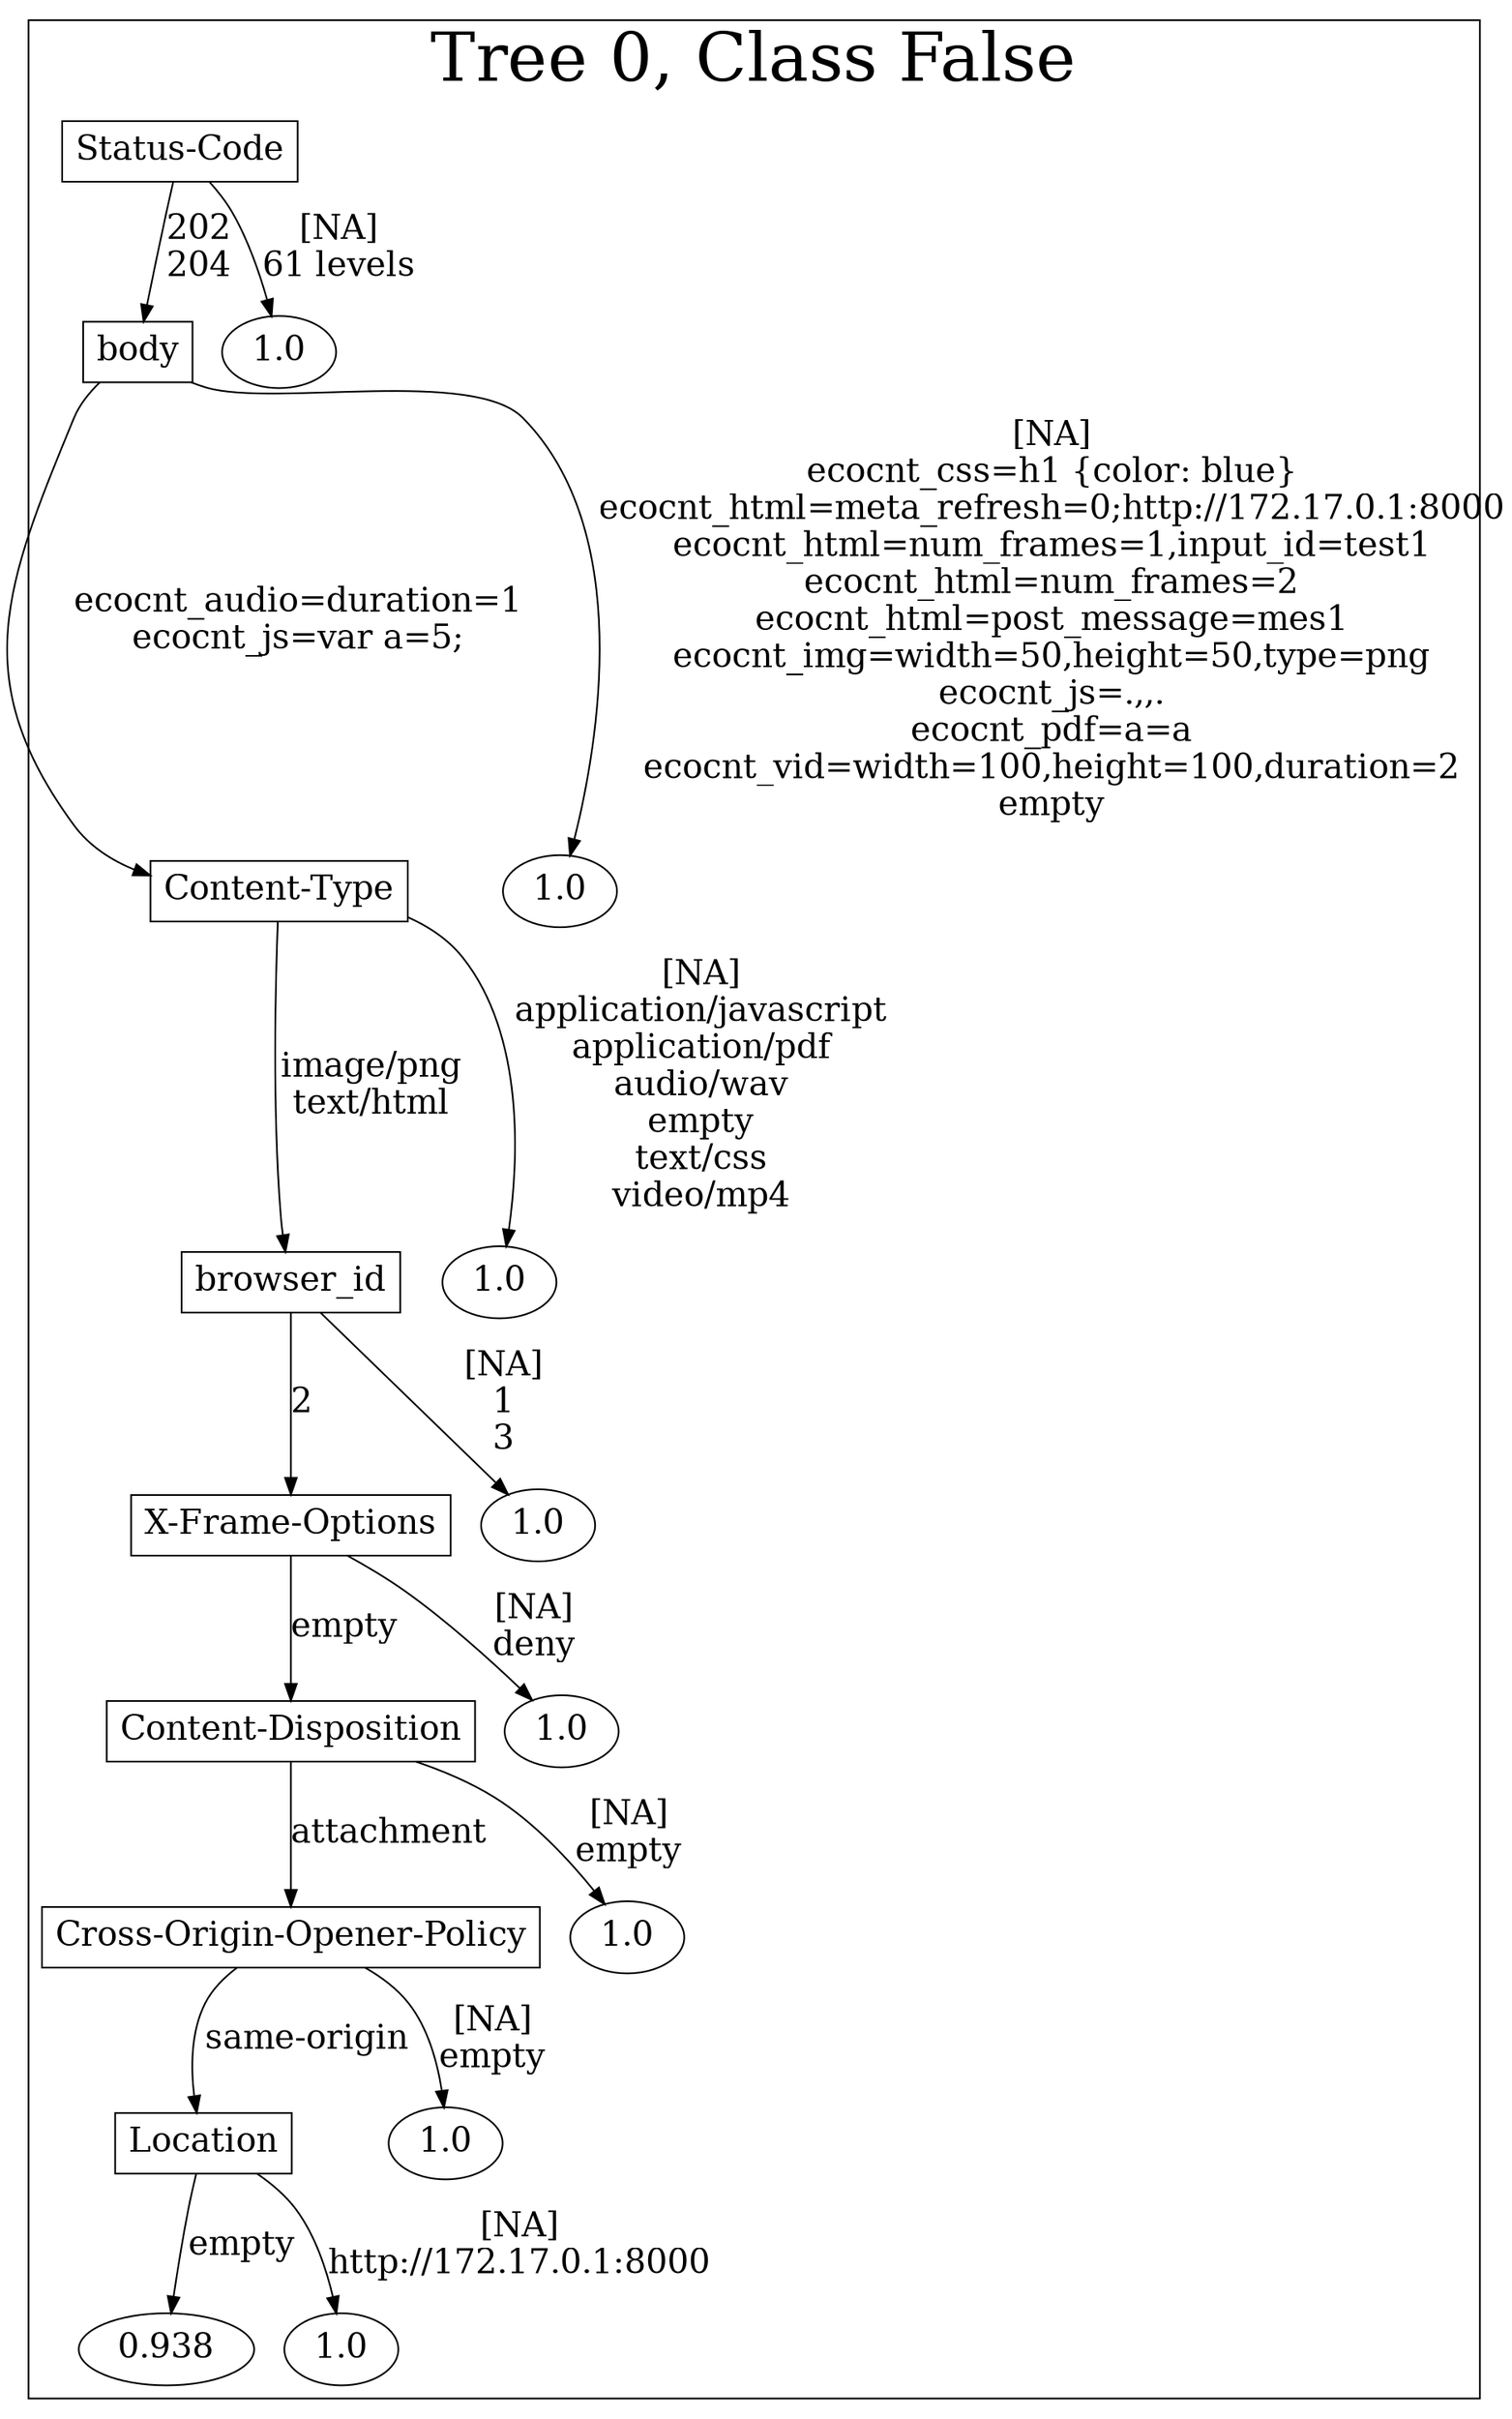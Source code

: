 /*
Generated by:
    http://https://github.com/h2oai/h2o-3/tree/master/h2o-genmodel/src/main/java/hex/genmodel/tools/PrintMojo.java
*/

/*
On a mac:

$ brew install graphviz
$ dot -Tpng file.gv -o file.png
$ open file.png
*/

digraph G {

subgraph cluster_0 {
/* Nodes */

/* Level 0 */
{
"SG_0_Node_0" [shape=box, fontsize=20, label="Status-Code"]
}

/* Level 1 */
{
"SG_0_Node_1" [shape=box, fontsize=20, label="body"]
"SG_0_Node_9" [fontsize=20, label="1.0"]
}

/* Level 2 */
{
"SG_0_Node_2" [shape=box, fontsize=20, label="Content-Type"]
"SG_0_Node_10" [fontsize=20, label="1.0"]
}

/* Level 3 */
{
"SG_0_Node_3" [shape=box, fontsize=20, label="browser_id"]
"SG_0_Node_11" [fontsize=20, label="1.0"]
}

/* Level 4 */
{
"SG_0_Node_4" [shape=box, fontsize=20, label="X-Frame-Options"]
"SG_0_Node_12" [fontsize=20, label="1.0"]
}

/* Level 5 */
{
"SG_0_Node_5" [shape=box, fontsize=20, label="Content-Disposition"]
"SG_0_Node_13" [fontsize=20, label="1.0"]
}

/* Level 6 */
{
"SG_0_Node_6" [shape=box, fontsize=20, label="Cross-Origin-Opener-Policy"]
"SG_0_Node_14" [fontsize=20, label="1.0"]
}

/* Level 7 */
{
"SG_0_Node_7" [shape=box, fontsize=20, label="Location"]
"SG_0_Node_15" [fontsize=20, label="1.0"]
}

/* Level 8 */
{
"SG_0_Node_16" [fontsize=20, label="0.938"]
"SG_0_Node_17" [fontsize=20, label="1.0"]
}

/* Edges */
"SG_0_Node_0" -> "SG_0_Node_1" [fontsize=20, label="202
204
"]
"SG_0_Node_0" -> "SG_0_Node_9" [fontsize=20, label="[NA]
61 levels
"]
"SG_0_Node_1" -> "SG_0_Node_2" [fontsize=20, label="ecocnt_audio=duration=1
ecocnt_js=var a=5;
"]
"SG_0_Node_1" -> "SG_0_Node_10" [fontsize=20, label="[NA]
ecocnt_css=h1 {color: blue}
ecocnt_html=meta_refresh=0;http://172.17.0.1:8000
ecocnt_html=num_frames=1,input_id=test1
ecocnt_html=num_frames=2
ecocnt_html=post_message=mes1
ecocnt_img=width=50,height=50,type=png
ecocnt_js=.,,.
ecocnt_pdf=a=a
ecocnt_vid=width=100,height=100,duration=2
empty
"]
"SG_0_Node_2" -> "SG_0_Node_3" [fontsize=20, label="image/png
text/html
"]
"SG_0_Node_2" -> "SG_0_Node_11" [fontsize=20, label="[NA]
application/javascript
application/pdf
audio/wav
empty
text/css
video/mp4
"]
"SG_0_Node_3" -> "SG_0_Node_4" [fontsize=20, label="2
"]
"SG_0_Node_3" -> "SG_0_Node_12" [fontsize=20, label="[NA]
1
3
"]
"SG_0_Node_4" -> "SG_0_Node_5" [fontsize=20, label="empty
"]
"SG_0_Node_4" -> "SG_0_Node_13" [fontsize=20, label="[NA]
deny
"]
"SG_0_Node_5" -> "SG_0_Node_6" [fontsize=20, label="attachment
"]
"SG_0_Node_5" -> "SG_0_Node_14" [fontsize=20, label="[NA]
empty
"]
"SG_0_Node_6" -> "SG_0_Node_7" [fontsize=20, label="same-origin
"]
"SG_0_Node_6" -> "SG_0_Node_15" [fontsize=20, label="[NA]
empty
"]
"SG_0_Node_7" -> "SG_0_Node_16" [fontsize=20, label="empty
"]
"SG_0_Node_7" -> "SG_0_Node_17" [fontsize=20, label="[NA]
http://172.17.0.1:8000
"]

fontsize=40
label="Tree 0, Class False"
}

}

